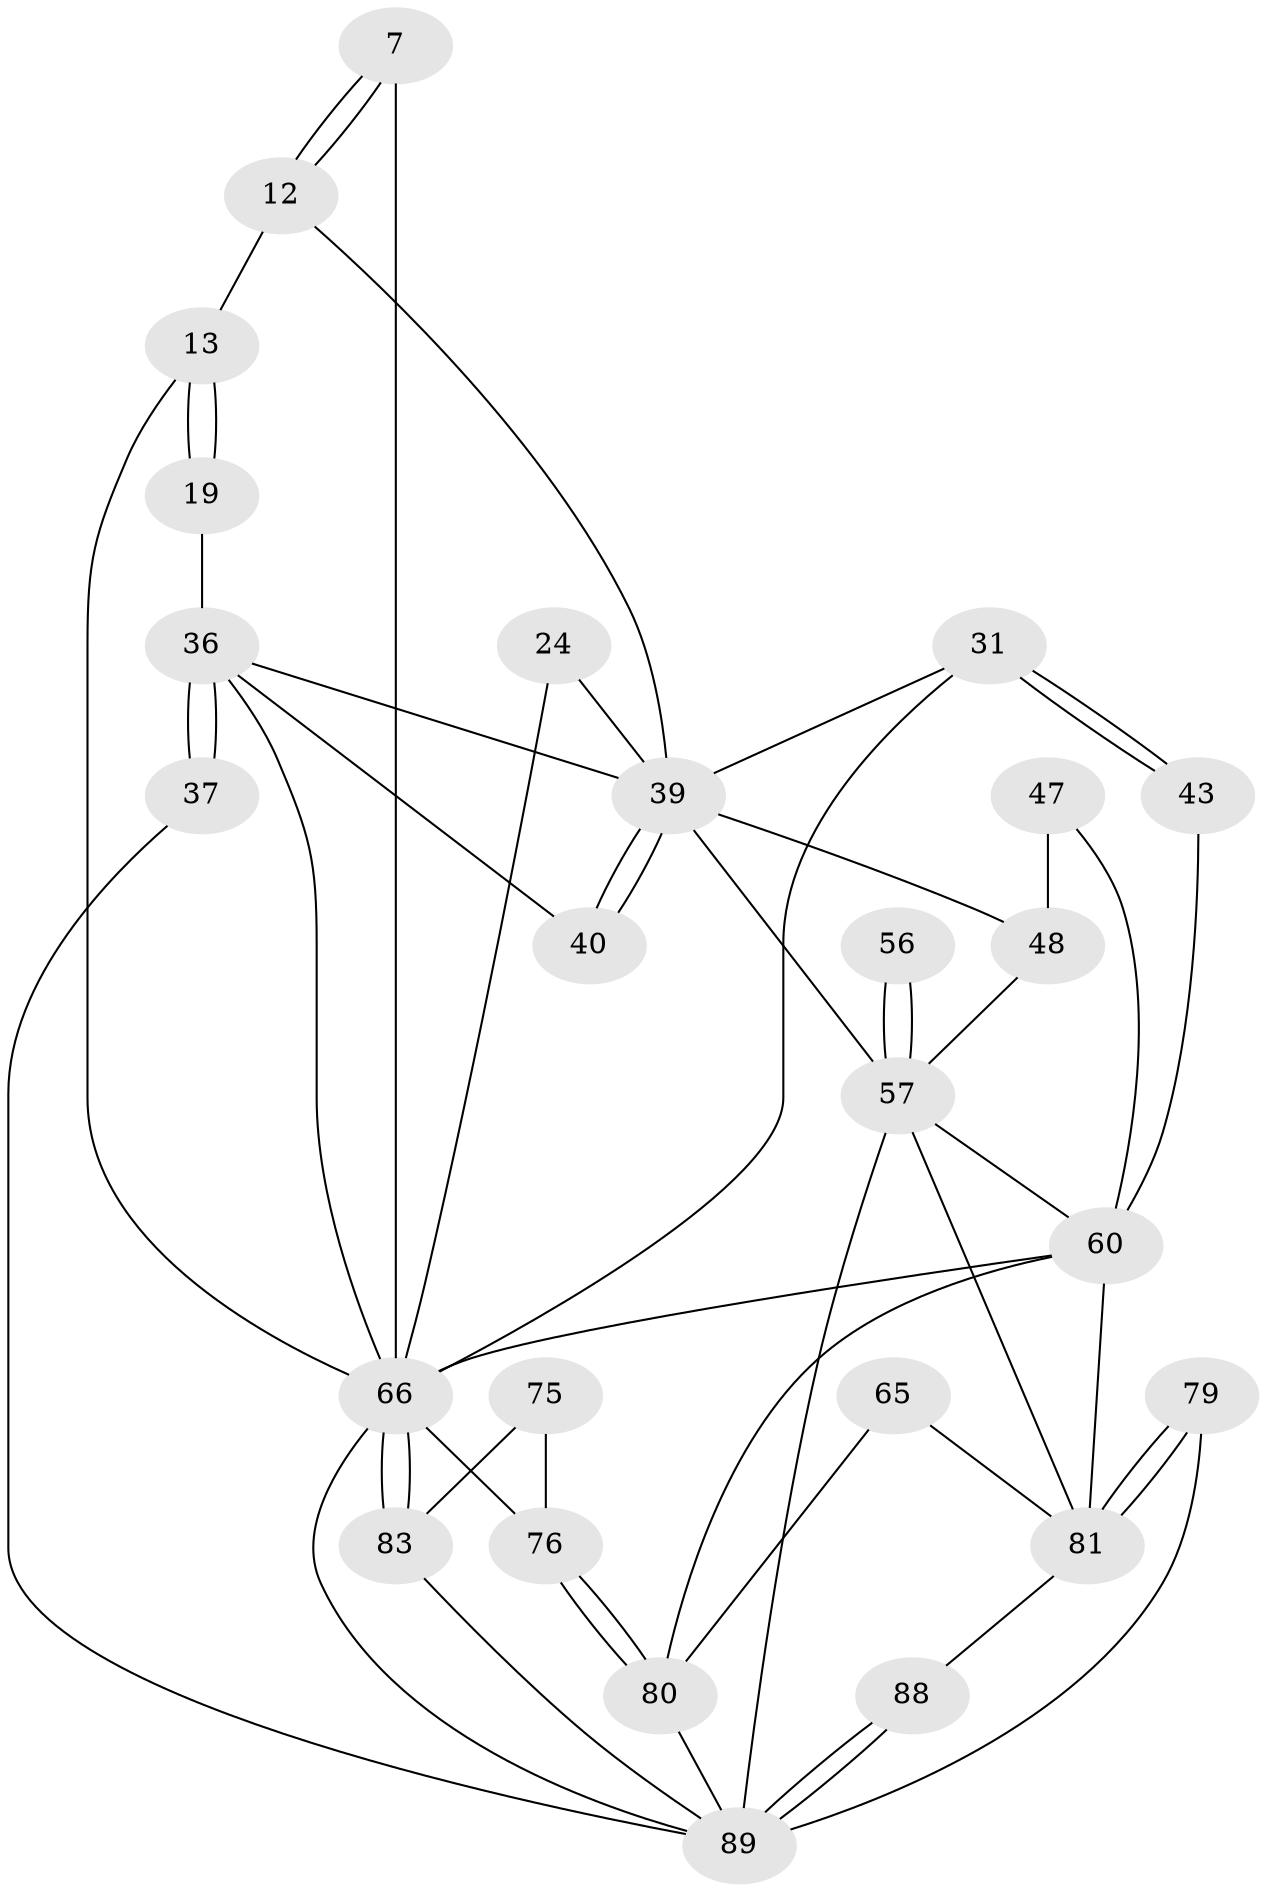 // original degree distribution, {3: 0.02247191011235955, 5: 0.5617977528089888, 4: 0.2247191011235955, 6: 0.19101123595505617}
// Generated by graph-tools (version 1.1) at 2025/04/03/04/25 22:04:41]
// undirected, 26 vertices, 55 edges
graph export_dot {
graph [start="1"]
  node [color=gray90,style=filled];
  7 [pos="+0.2082457200233165+0.012307954318526536",super="+1+3"];
  12 [pos="+0.19923517939909346+0.13650679435369661"];
  13 [pos="+0.1578871742573855+0.14829176232115426",super="+9+10"];
  19 [pos="+0.12702191591163836+0.22248076567979025"];
  24 [pos="+0.3754365556945042+0.2527704319869048",super="+15"];
  31 [pos="+1+0.3280335725090806",super="+27"];
  36 [pos="+0.0631811792178145+0.41074488290362354",super="+35+32"];
  37 [pos="+0+0.4823049712564428"];
  39 [pos="+0.20925948625544508+0.4519637763194481",super="+38+34+28+25"];
  40 [pos="+0.19558314441362085+0.42752124040724276"];
  43 [pos="+0.5942500061440965+0.42692919841470883"];
  47 [pos="+0.4528779259525302+0.4694616109231573"];
  48 [pos="+0.32270850224468184+0.49866513588796363",super="+42+41"];
  56 [pos="+0.18007634651538199+0.7204351504963677"];
  57 [pos="+0.20519277822512064+0.7487865560702127",super="+55+50+52"];
  60 [pos="+0.7388837883218154+0.5641933115978268",super="+45+46+54"];
  65 [pos="+0.6257321726654096+0.7140688376291047"];
  66 [pos="+1+0.8605339822522214",super="+4+11+59"];
  75 [pos="+0.9621347474517299+0.7302895485765797",super="+70"];
  76 [pos="+0.8620463220157749+0.7635773842810933",super="+72"];
  79 [pos="+0.5950880536739716+0.8192420993411879"];
  80 [pos="+0.8291773218112883+0.845702971799624",super="+77"];
  81 [pos="+0.3276314741891834+1",super="+68+63+74"];
  83 [pos="+0.9011133888412801+0.9285630854452026",super="+82+69"];
  88 [pos="+0.56628758395162+1",super="+85"];
  89 [pos="+0.804380329118311+1",super="+58+87"];
  7 -- 12;
  7 -- 12;
  7 -- 66 [weight=4];
  12 -- 13;
  12 -- 39;
  13 -- 19 [weight=2];
  13 -- 19;
  13 -- 66 [weight=2];
  19 -- 36;
  24 -- 66;
  24 -- 39 [weight=3];
  31 -- 43 [weight=2];
  31 -- 43;
  31 -- 66 [weight=2];
  31 -- 39;
  36 -- 37 [weight=2];
  36 -- 37;
  36 -- 40 [weight=2];
  36 -- 66;
  36 -- 39;
  37 -- 89;
  39 -- 40;
  39 -- 40;
  39 -- 48 [weight=2];
  39 -- 57;
  43 -- 60;
  47 -- 48 [weight=2];
  47 -- 60;
  48 -- 57;
  56 -- 57 [weight=3];
  56 -- 57;
  57 -- 81;
  57 -- 60;
  57 -- 89;
  60 -- 81 [weight=2];
  60 -- 80;
  60 -- 66;
  65 -- 81 [weight=2];
  65 -- 80;
  66 -- 83 [weight=3];
  66 -- 83;
  66 -- 89 [weight=2];
  66 -- 76;
  75 -- 76 [weight=2];
  75 -- 83 [weight=2];
  76 -- 80 [weight=2];
  76 -- 80;
  79 -- 81 [weight=2];
  79 -- 81;
  79 -- 89;
  80 -- 89 [weight=2];
  81 -- 88;
  83 -- 89;
  88 -- 89 [weight=3];
  88 -- 89;
}
